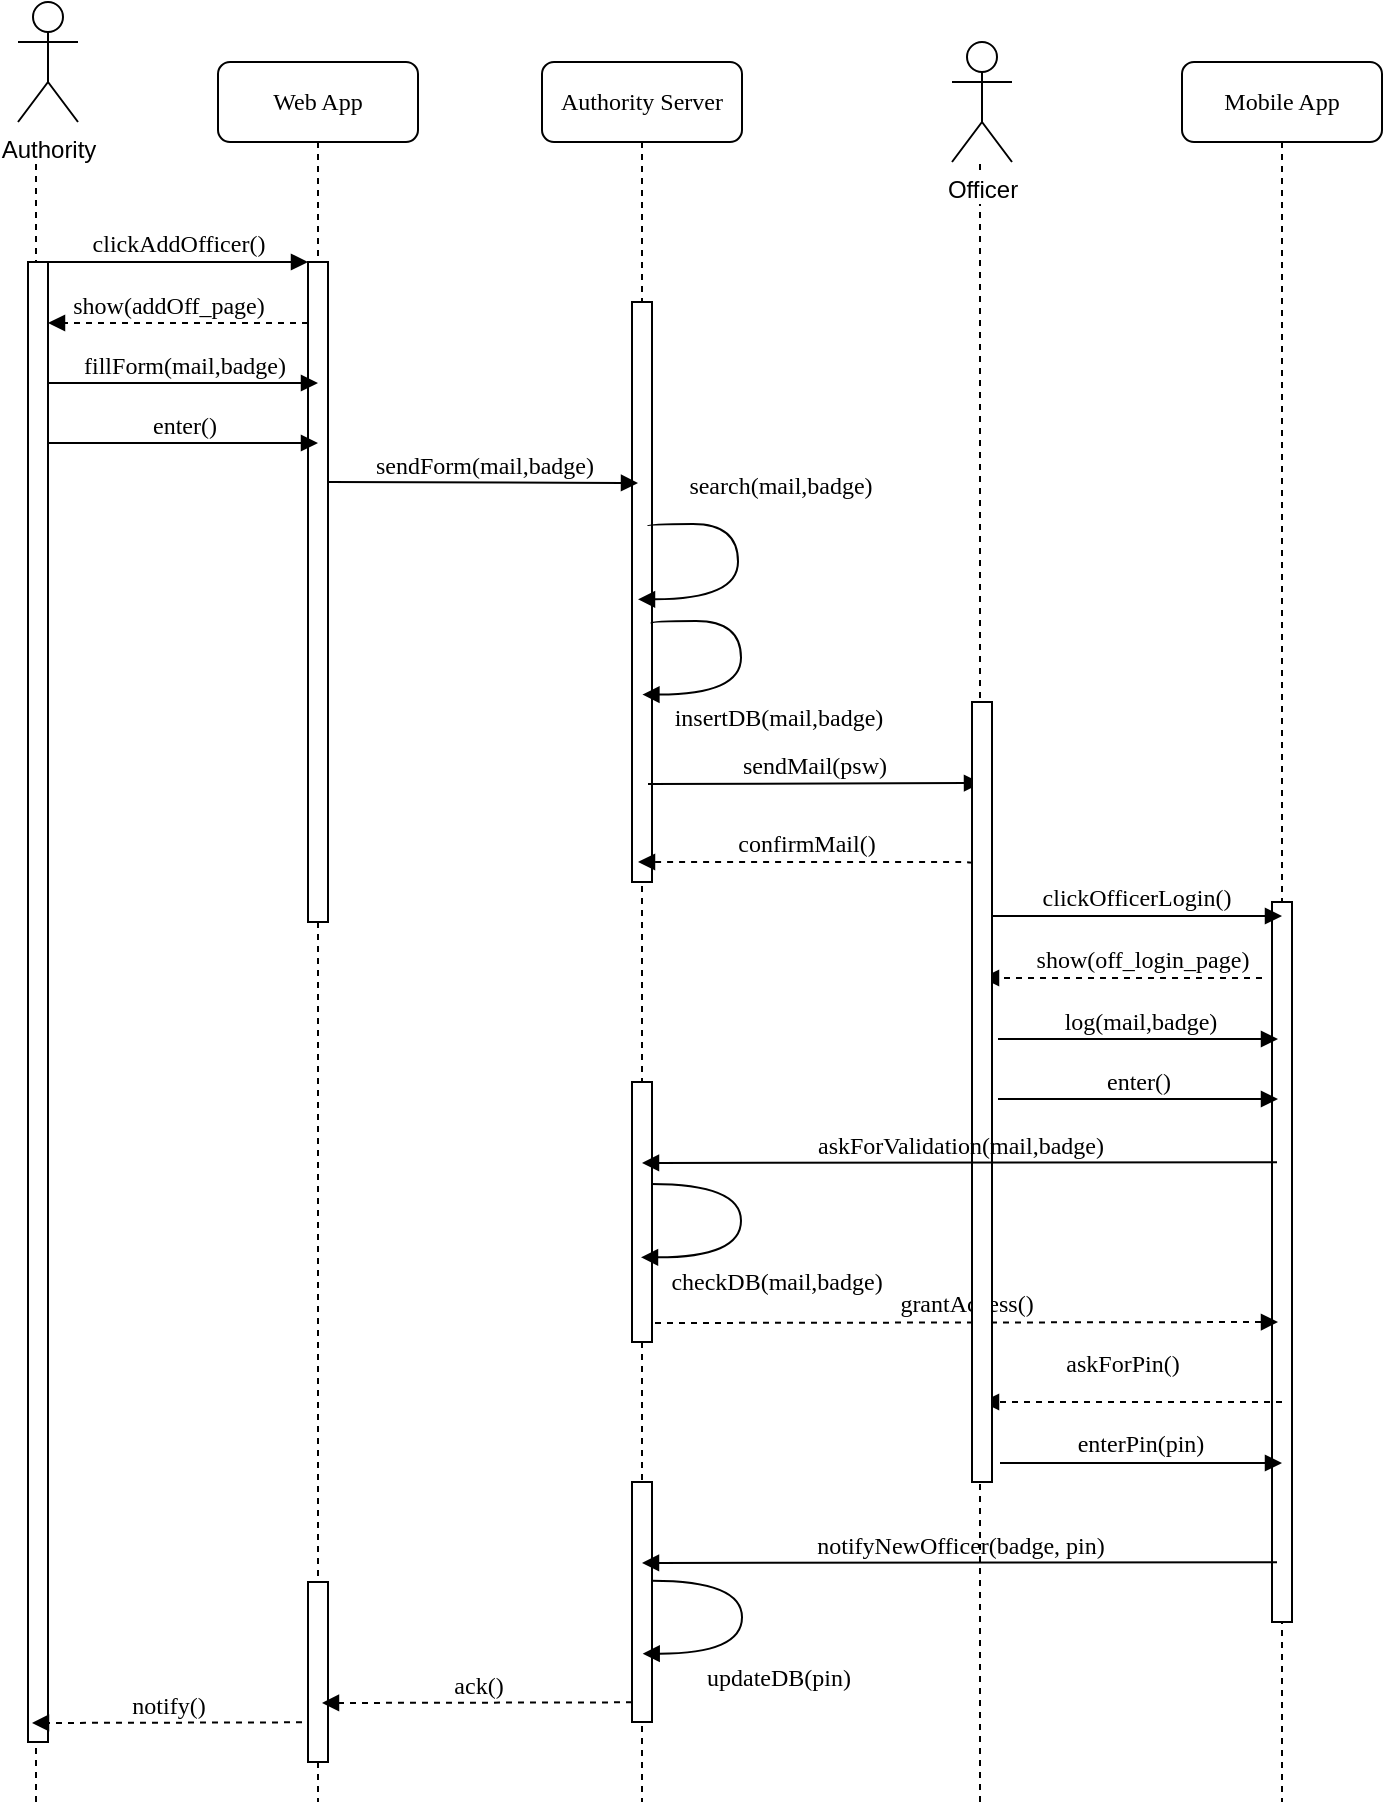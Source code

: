 <mxfile version="12.1.3" type="device" pages="1"><diagram name="Page-1" id="13e1069c-82ec-6db2-03f1-153e76fe0fe0"><mxGraphModel dx="1280" dy="685" grid="1" gridSize="10" guides="1" tooltips="1" connect="1" arrows="1" fold="1" page="1" pageScale="1" pageWidth="827" pageHeight="583" background="#ffffff" math="0" shadow="0"><root><mxCell id="0"/><mxCell id="1" parent="0"/><mxCell id="KMk5jqfH0cEC529ETLbp-4" value="" style="endArrow=none;dashed=1;html=1;" edge="1" parent="1"><mxGeometry width="50" height="50" relative="1" as="geometry"><mxPoint x="569" y="980" as="sourcePoint"/><mxPoint x="569" y="160" as="targetPoint"/></mxGeometry></mxCell><mxCell id="KMk5jqfH0cEC529ETLbp-3" value="" style="endArrow=none;dashed=1;html=1;" edge="1" parent="1"><mxGeometry width="50" height="50" relative="1" as="geometry"><mxPoint x="97" y="980" as="sourcePoint"/><mxPoint x="97" y="160" as="targetPoint"/></mxGeometry></mxCell><mxCell id="X9G4rVP7DUUbiPYPo5ht-80" value="Web App" style="shape=umlLifeline;perimeter=lifelinePerimeter;whiteSpace=wrap;html=1;container=1;collapsible=0;recursiveResize=0;outlineConnect=0;rounded=1;shadow=0;comic=0;labelBackgroundColor=none;strokeColor=#000000;strokeWidth=1;fillColor=#FFFFFF;fontFamily=Verdana;fontSize=12;fontColor=#000000;align=center;" parent="1" vertex="1"><mxGeometry x="188" y="110" width="100" height="870" as="geometry"/></mxCell><mxCell id="X9G4rVP7DUUbiPYPo5ht-81" value="" style="html=1;points=[];perimeter=orthogonalPerimeter;rounded=0;shadow=0;comic=0;labelBackgroundColor=none;strokeColor=#000000;strokeWidth=1;fillColor=#FFFFFF;fontFamily=Verdana;fontSize=12;fontColor=#000000;align=center;" parent="X9G4rVP7DUUbiPYPo5ht-80" vertex="1"><mxGeometry x="45" y="100" width="10" height="330" as="geometry"/></mxCell><mxCell id="X9G4rVP7DUUbiPYPo5ht-137" value="" style="html=1;points=[];perimeter=orthogonalPerimeter;rounded=0;shadow=0;comic=0;labelBackgroundColor=none;strokeColor=#000000;strokeWidth=1;fillColor=#FFFFFF;fontFamily=Verdana;fontSize=12;fontColor=#000000;align=center;" parent="X9G4rVP7DUUbiPYPo5ht-80" vertex="1"><mxGeometry x="45" y="760" width="10" height="90" as="geometry"/></mxCell><mxCell id="X9G4rVP7DUUbiPYPo5ht-83" value="Authority Server" style="shape=umlLifeline;perimeter=lifelinePerimeter;whiteSpace=wrap;html=1;container=1;collapsible=0;recursiveResize=0;outlineConnect=0;rounded=1;shadow=0;comic=0;labelBackgroundColor=none;strokeColor=#000000;strokeWidth=1;fillColor=#FFFFFF;fontFamily=Verdana;fontSize=12;fontColor=#000000;align=center;" parent="1" vertex="1"><mxGeometry x="350" y="110" width="100" height="870" as="geometry"/></mxCell><mxCell id="X9G4rVP7DUUbiPYPo5ht-84" style="edgeStyle=orthogonalEdgeStyle;rounded=0;orthogonalLoop=1;jettySize=auto;html=1;dashed=1;startSize=0;endSize=6;" parent="X9G4rVP7DUUbiPYPo5ht-83" source="X9G4rVP7DUUbiPYPo5ht-85" target="X9G4rVP7DUUbiPYPo5ht-83" edge="1"><mxGeometry relative="1" as="geometry"><Array as="points"><mxPoint x="49" y="470"/><mxPoint x="49" y="470"/></Array></mxGeometry></mxCell><mxCell id="X9G4rVP7DUUbiPYPo5ht-85" value="" style="html=1;points=[];perimeter=orthogonalPerimeter;rounded=0;shadow=0;comic=0;labelBackgroundColor=none;strokeColor=#000000;strokeWidth=1;fillColor=#FFFFFF;fontFamily=Verdana;fontSize=12;fontColor=#000000;align=center;" parent="X9G4rVP7DUUbiPYPo5ht-83" vertex="1"><mxGeometry x="45" y="120" width="10" height="290" as="geometry"/></mxCell><mxCell id="X9G4rVP7DUUbiPYPo5ht-86" value="" style="html=1;points=[];perimeter=orthogonalPerimeter;rounded=0;shadow=0;comic=0;labelBackgroundColor=none;strokeColor=#000000;strokeWidth=1;fillColor=#FFFFFF;fontFamily=Verdana;fontSize=12;fontColor=#000000;align=center;" parent="X9G4rVP7DUUbiPYPo5ht-83" vertex="1"><mxGeometry x="45" y="710" width="10" height="120" as="geometry"/></mxCell><mxCell id="X9G4rVP7DUUbiPYPo5ht-140" value="" style="html=1;points=[];perimeter=orthogonalPerimeter;rounded=0;shadow=0;comic=0;labelBackgroundColor=none;strokeColor=#000000;strokeWidth=1;fillColor=#FFFFFF;fontFamily=Verdana;fontSize=12;fontColor=#000000;align=center;" parent="X9G4rVP7DUUbiPYPo5ht-83" vertex="1"><mxGeometry x="45" y="510" width="10" height="130" as="geometry"/></mxCell><mxCell id="X9G4rVP7DUUbiPYPo5ht-142" value="insertDB(mail,badge)" style="html=1;verticalAlign=bottom;endArrow=block;labelBackgroundColor=none;fontFamily=Verdana;fontSize=12;elbow=vertical;edgeStyle=orthogonalEdgeStyle;curved=1;entryX=1;entryY=0.286;entryPerimeter=0;exitX=1.038;exitY=0.345;exitPerimeter=0;" parent="X9G4rVP7DUUbiPYPo5ht-83" edge="1"><mxGeometry x="0.273" y="29" relative="1" as="geometry"><mxPoint x="54.5" y="280.571" as="sourcePoint"/><mxPoint x="50.214" y="316.286" as="targetPoint"/><Array as="points"><mxPoint x="99.5" y="279.5"/><mxPoint x="99.5" y="316.5"/></Array><mxPoint x="20" y="-8" as="offset"/></mxGeometry></mxCell><mxCell id="X9G4rVP7DUUbiPYPo5ht-89" value="clickAddOfficer()" style="html=1;verticalAlign=bottom;endArrow=block;entryX=0;entryY=0;labelBackgroundColor=none;fontFamily=Verdana;fontSize=12;edgeStyle=elbowEdgeStyle;elbow=vertical;" parent="1" source="X9G4rVP7DUUbiPYPo5ht-88" target="X9G4rVP7DUUbiPYPo5ht-81" edge="1"><mxGeometry relative="1" as="geometry"><mxPoint x="168" y="220" as="sourcePoint"/></mxGeometry></mxCell><mxCell id="X9G4rVP7DUUbiPYPo5ht-90" value="show(addOff_page)" style="html=1;verticalAlign=bottom;endArrow=block;labelBackgroundColor=none;fontFamily=Verdana;fontSize=12;edgeStyle=elbowEdgeStyle;elbow=vertical;dashed=1;" parent="1" target="X9G4rVP7DUUbiPYPo5ht-88" edge="1"><mxGeometry x="0.076" relative="1" as="geometry"><mxPoint x="233" y="240.5" as="sourcePoint"/><mxPoint x="110" y="247" as="targetPoint"/><Array as="points"/><mxPoint as="offset"/></mxGeometry></mxCell><mxCell id="X9G4rVP7DUUbiPYPo5ht-91" value="fillForm(mail,badge)" style="html=1;verticalAlign=bottom;endArrow=block;entryX=0;entryY=0;labelBackgroundColor=none;fontFamily=Verdana;fontSize=12;edgeStyle=elbowEdgeStyle;elbow=vertical;" parent="1" edge="1"><mxGeometry relative="1" as="geometry"><mxPoint x="103" y="270.5" as="sourcePoint"/><mxPoint x="238" y="270.167" as="targetPoint"/><Array as="points"><mxPoint x="173" y="270.5"/></Array></mxGeometry></mxCell><mxCell id="X9G4rVP7DUUbiPYPo5ht-92" value="enter()" style="html=1;verticalAlign=bottom;endArrow=block;entryX=0;entryY=0;labelBackgroundColor=none;fontFamily=Verdana;fontSize=12;edgeStyle=elbowEdgeStyle;elbow=vertical;" parent="1" edge="1"><mxGeometry relative="1" as="geometry"><mxPoint x="103" y="300.5" as="sourcePoint"/><mxPoint x="238" y="300.167" as="targetPoint"/><Array as="points"><mxPoint x="173" y="300.5"/></Array></mxGeometry></mxCell><mxCell id="X9G4rVP7DUUbiPYPo5ht-93" value="sendForm(mail,badge)" style="html=1;verticalAlign=bottom;endArrow=block;entryX=0;entryY=0;labelBackgroundColor=none;fontFamily=Verdana;fontSize=12;edgeStyle=elbowEdgeStyle;elbow=vertical;endSize=6;startSize=0;" parent="1" edge="1"><mxGeometry relative="1" as="geometry"><mxPoint x="243" y="320" as="sourcePoint"/><mxPoint x="398" y="320.167" as="targetPoint"/><Array as="points"><mxPoint x="333" y="320.5"/></Array></mxGeometry></mxCell><mxCell id="X9G4rVP7DUUbiPYPo5ht-94" value="search(mail,badge)" style="html=1;verticalAlign=bottom;endArrow=block;labelBackgroundColor=none;fontFamily=Verdana;fontSize=12;elbow=vertical;edgeStyle=orthogonalEdgeStyle;curved=1;entryX=1;entryY=0.286;entryPerimeter=0;exitX=1.038;exitY=0.345;exitPerimeter=0;" parent="1" edge="1"><mxGeometry x="-0.298" y="24" relative="1" as="geometry"><mxPoint x="403" y="342" as="sourcePoint"/><mxPoint x="398" y="378.667" as="targetPoint"/><Array as="points"><mxPoint x="448" y="341"/><mxPoint x="448" y="379"/></Array><mxPoint x="-3" y="-11" as="offset"/></mxGeometry></mxCell><mxCell id="X9G4rVP7DUUbiPYPo5ht-95" value="checkDB(mail,badge)" style="html=1;verticalAlign=bottom;endArrow=block;labelBackgroundColor=none;fontFamily=Verdana;fontSize=12;elbow=vertical;edgeStyle=orthogonalEdgeStyle;curved=1;entryX=1;entryY=0.286;entryPerimeter=0;exitX=1.038;exitY=0.345;exitPerimeter=0;" parent="1" edge="1"><mxGeometry x="0.273" y="29" relative="1" as="geometry"><mxPoint x="404.5" y="671" as="sourcePoint"/><mxPoint x="399.5" y="707.667" as="targetPoint"/><Array as="points"><mxPoint x="449.5" y="670.5"/><mxPoint x="449.5" y="707.5"/></Array><mxPoint x="20" y="-8" as="offset"/></mxGeometry></mxCell><mxCell id="X9G4rVP7DUUbiPYPo5ht-98" value="sendMail(psw)" style="html=1;verticalAlign=bottom;endArrow=block;labelBackgroundColor=none;fontFamily=Verdana;fontSize=12;edgeStyle=elbowEdgeStyle;elbow=vertical;" parent="1" edge="1"><mxGeometry relative="1" as="geometry"><mxPoint x="403" y="471" as="sourcePoint"/><mxPoint x="569.5" y="470.5" as="targetPoint"/><Array as="points"><mxPoint x="478" y="470.5"/></Array></mxGeometry></mxCell><mxCell id="X9G4rVP7DUUbiPYPo5ht-113" value="confirmMail()" style="html=1;verticalAlign=bottom;endArrow=block;labelBackgroundColor=none;fontFamily=Verdana;fontSize=12;edgeStyle=elbowEdgeStyle;elbow=vertical;dashed=1;" parent="1" edge="1"><mxGeometry relative="1" as="geometry"><mxPoint x="565" y="511" as="sourcePoint"/><mxPoint x="398" y="510.5" as="targetPoint"/><Array as="points"><mxPoint x="473" y="510"/></Array></mxGeometry></mxCell><mxCell id="X9G4rVP7DUUbiPYPo5ht-118" value="Mobile App" style="shape=umlLifeline;perimeter=lifelinePerimeter;whiteSpace=wrap;html=1;container=1;collapsible=0;recursiveResize=0;outlineConnect=0;rounded=1;shadow=0;comic=0;labelBackgroundColor=none;strokeColor=#000000;strokeWidth=1;fillColor=#FFFFFF;fontFamily=Verdana;fontSize=12;fontColor=#000000;align=center;" parent="1" vertex="1"><mxGeometry x="670" y="110" width="100" height="870" as="geometry"/></mxCell><mxCell id="X9G4rVP7DUUbiPYPo5ht-119" style="edgeStyle=orthogonalEdgeStyle;rounded=0;orthogonalLoop=1;jettySize=auto;html=1;dashed=1;startSize=0;endSize=6;" parent="X9G4rVP7DUUbiPYPo5ht-118" source="X9G4rVP7DUUbiPYPo5ht-120" target="X9G4rVP7DUUbiPYPo5ht-118" edge="1"><mxGeometry relative="1" as="geometry"><Array as="points"><mxPoint x="49" y="470"/><mxPoint x="49" y="470"/></Array></mxGeometry></mxCell><mxCell id="X9G4rVP7DUUbiPYPo5ht-120" value="" style="html=1;points=[];perimeter=orthogonalPerimeter;rounded=0;shadow=0;comic=0;labelBackgroundColor=none;strokeColor=#000000;strokeWidth=1;fillColor=#FFFFFF;fontFamily=Verdana;fontSize=12;fontColor=#000000;align=center;" parent="X9G4rVP7DUUbiPYPo5ht-118" vertex="1"><mxGeometry x="45" y="420" width="10" height="360" as="geometry"/></mxCell><mxCell id="X9G4rVP7DUUbiPYPo5ht-125" value="clickOfficerLogin()" style="html=1;verticalAlign=bottom;endArrow=block;labelBackgroundColor=none;fontFamily=Verdana;fontSize=12;edgeStyle=elbowEdgeStyle;elbow=vertical;" parent="1" edge="1"><mxGeometry relative="1" as="geometry"><mxPoint x="573" y="537" as="sourcePoint"/><mxPoint x="720" y="537" as="targetPoint"/></mxGeometry></mxCell><mxCell id="X9G4rVP7DUUbiPYPo5ht-126" value="show(off_login_page)" style="html=1;verticalAlign=bottom;endArrow=block;labelBackgroundColor=none;fontFamily=Verdana;fontSize=12;edgeStyle=elbowEdgeStyle;elbow=vertical;dashed=1;" parent="1" edge="1"><mxGeometry x="-0.142" relative="1" as="geometry"><mxPoint x="710" y="568" as="sourcePoint"/><mxPoint x="570" y="568" as="targetPoint"/><Array as="points"/><mxPoint as="offset"/></mxGeometry></mxCell><mxCell id="X9G4rVP7DUUbiPYPo5ht-127" value="log(mail,badge)" style="html=1;verticalAlign=bottom;endArrow=block;labelBackgroundColor=none;fontFamily=Verdana;fontSize=12;edgeStyle=elbowEdgeStyle;elbow=vertical;" parent="1" edge="1"><mxGeometry relative="1" as="geometry"><mxPoint x="578" y="598.5" as="sourcePoint"/><mxPoint x="718" y="598" as="targetPoint"/><Array as="points"/></mxGeometry></mxCell><mxCell id="X9G4rVP7DUUbiPYPo5ht-128" value="enter()" style="html=1;verticalAlign=bottom;endArrow=block;entryX=0;entryY=0;labelBackgroundColor=none;fontFamily=Verdana;fontSize=12;edgeStyle=elbowEdgeStyle;elbow=vertical;" parent="1" edge="1"><mxGeometry relative="1" as="geometry"><mxPoint x="578" y="628.5" as="sourcePoint"/><mxPoint x="718" y="628.167" as="targetPoint"/><Array as="points"><mxPoint x="648" y="628.5"/></Array></mxGeometry></mxCell><mxCell id="X9G4rVP7DUUbiPYPo5ht-129" value="askForPin()" style="html=1;verticalAlign=bottom;endArrow=block;labelBackgroundColor=none;fontFamily=Verdana;fontSize=12;edgeStyle=elbowEdgeStyle;elbow=vertical;dashed=1;" parent="1" edge="1"><mxGeometry x="0.066" y="-10" relative="1" as="geometry"><mxPoint x="720.0" y="780" as="sourcePoint"/><mxPoint x="570" y="780" as="targetPoint"/><Array as="points"/><mxPoint as="offset"/></mxGeometry></mxCell><mxCell id="X9G4rVP7DUUbiPYPo5ht-132" value="enterPin(pin)" style="html=1;verticalAlign=bottom;endArrow=block;entryX=0;entryY=0;labelBackgroundColor=none;fontFamily=Verdana;fontSize=12;edgeStyle=elbowEdgeStyle;elbow=vertical;" parent="1" edge="1"><mxGeometry x="1" y="71" relative="1" as="geometry"><mxPoint x="579" y="810.5" as="sourcePoint"/><mxPoint x="720" y="810.167" as="targetPoint"/><Array as="points"><mxPoint x="652" y="810.5"/></Array><mxPoint as="offset"/></mxGeometry></mxCell><mxCell id="X9G4rVP7DUUbiPYPo5ht-134" value="updateDB(pin)" style="html=1;verticalAlign=bottom;endArrow=block;labelBackgroundColor=none;fontFamily=Verdana;fontSize=12;elbow=vertical;edgeStyle=orthogonalEdgeStyle;curved=1;entryX=1;entryY=0.286;entryPerimeter=0;exitX=1.038;exitY=0.345;exitPerimeter=0;" parent="1" edge="1"><mxGeometry x="0.273" y="29" relative="1" as="geometry"><mxPoint x="405.059" y="869.382" as="sourcePoint"/><mxPoint x="400.353" y="905.853" as="targetPoint"/><Array as="points"><mxPoint x="450" y="869.5"/><mxPoint x="450" y="905.5"/></Array><mxPoint x="20" y="-8" as="offset"/></mxGeometry></mxCell><mxCell id="X9G4rVP7DUUbiPYPo5ht-145" value="grantAccess()" style="html=1;verticalAlign=bottom;endArrow=block;labelBackgroundColor=none;fontFamily=Verdana;fontSize=12;edgeStyle=elbowEdgeStyle;elbow=vertical;dashed=1;" parent="1" edge="1"><mxGeometry relative="1" as="geometry"><mxPoint x="406.5" y="740.5" as="sourcePoint"/><mxPoint x="718" y="740" as="targetPoint"/><Array as="points"><mxPoint x="481.5" y="740"/></Array></mxGeometry></mxCell><mxCell id="X9G4rVP7DUUbiPYPo5ht-133" value="notifyNewOfficer(badge, pin)" style="html=1;verticalAlign=bottom;endArrow=block;labelBackgroundColor=none;fontFamily=Verdana;fontSize=12;edgeStyle=elbowEdgeStyle;elbow=vertical;" parent="1" edge="1"><mxGeometry relative="1" as="geometry"><mxPoint x="717.5" y="860.167" as="sourcePoint"/><mxPoint x="400" y="861" as="targetPoint"/><Array as="points"><mxPoint x="502.5" y="860.5"/></Array></mxGeometry></mxCell><mxCell id="X9G4rVP7DUUbiPYPo5ht-146" value="ack()" style="html=1;verticalAlign=bottom;endArrow=block;entryX=0;entryY=0;labelBackgroundColor=none;fontFamily=Verdana;fontSize=12;edgeStyle=elbowEdgeStyle;elbow=vertical;dashed=1;" parent="1" edge="1"><mxGeometry relative="1" as="geometry"><mxPoint x="395" y="930.167" as="sourcePoint"/><mxPoint x="240" y="930.5" as="targetPoint"/><Array as="points"><mxPoint x="325" y="930.5"/></Array></mxGeometry></mxCell><mxCell id="KMk5jqfH0cEC529ETLbp-1" value="Authority" style="shape=umlActor;verticalLabelPosition=bottom;labelBackgroundColor=#ffffff;verticalAlign=top;html=1;outlineConnect=0;" vertex="1" parent="1"><mxGeometry x="88" y="80" width="30" height="60" as="geometry"/></mxCell><mxCell id="X9G4rVP7DUUbiPYPo5ht-88" value="" style="html=1;points=[];perimeter=orthogonalPerimeter;rounded=0;shadow=0;comic=0;labelBackgroundColor=none;strokeColor=#000000;strokeWidth=1;fillColor=#FFFFFF;fontFamily=Verdana;fontSize=12;fontColor=#000000;align=center;" parent="1" vertex="1"><mxGeometry x="93" y="210" width="10" height="740" as="geometry"/></mxCell><mxCell id="X9G4rVP7DUUbiPYPo5ht-108" style="edgeStyle=orthogonalEdgeStyle;rounded=0;orthogonalLoop=1;jettySize=auto;html=1;dashed=1;startSize=0;endSize=6;" parent="1" source="X9G4rVP7DUUbiPYPo5ht-109" edge="1"><mxGeometry relative="1" as="geometry"><Array as="points"><mxPoint x="569" y="580"/><mxPoint x="569" y="580"/></Array><mxPoint x="568.833" y="625" as="targetPoint"/></mxGeometry></mxCell><mxCell id="X9G4rVP7DUUbiPYPo5ht-109" value="" style="html=1;points=[];perimeter=orthogonalPerimeter;rounded=0;shadow=0;comic=0;labelBackgroundColor=none;strokeColor=#000000;strokeWidth=1;fillColor=#FFFFFF;fontFamily=Verdana;fontSize=12;fontColor=#000000;align=center;" parent="1" vertex="1"><mxGeometry x="565" y="430" width="10" height="390" as="geometry"/></mxCell><mxCell id="KMk5jqfH0cEC529ETLbp-5" value="Officer" style="shape=umlActor;verticalLabelPosition=bottom;labelBackgroundColor=#ffffff;verticalAlign=top;html=1;outlineConnect=0;" vertex="1" parent="1"><mxGeometry x="555" y="100" width="30" height="60" as="geometry"/></mxCell><mxCell id="X9G4rVP7DUUbiPYPo5ht-141" value="askForValidation(mail,badge)" style="html=1;verticalAlign=bottom;endArrow=block;labelBackgroundColor=none;fontFamily=Verdana;fontSize=12;edgeStyle=elbowEdgeStyle;elbow=vertical;" parent="1" edge="1"><mxGeometry relative="1" as="geometry"><mxPoint x="717.5" y="660.167" as="sourcePoint"/><mxPoint x="400" y="661" as="targetPoint"/><Array as="points"><mxPoint x="502.5" y="660.5"/></Array></mxGeometry></mxCell><mxCell id="X9G4rVP7DUUbiPYPo5ht-139" value="notify()" style="html=1;verticalAlign=bottom;endArrow=block;entryX=0;entryY=0;labelBackgroundColor=none;fontFamily=Verdana;fontSize=12;edgeStyle=elbowEdgeStyle;elbow=vertical;dashed=1;" parent="1" edge="1"><mxGeometry relative="1" as="geometry"><mxPoint x="230" y="940.167" as="sourcePoint"/><mxPoint x="95" y="940.5" as="targetPoint"/><Array as="points"><mxPoint x="160" y="940.5"/></Array></mxGeometry></mxCell></root></mxGraphModel></diagram></mxfile>